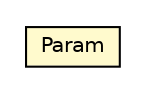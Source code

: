 #!/usr/local/bin/dot
#
# Class diagram 
# Generated by UMLGraph version R5_6-24-gf6e263 (http://www.umlgraph.org/)
#

digraph G {
	edge [fontname="Helvetica",fontsize=10,labelfontname="Helvetica",labelfontsize=10];
	node [fontname="Helvetica",fontsize=10,shape=plaintext];
	nodesep=0.25;
	ranksep=0.5;
	// io.reinert.requestor.core.uri.Uri.Param
	c87210 [label=<<table title="io.reinert.requestor.core.uri.Uri.Param" border="0" cellborder="1" cellspacing="0" cellpadding="2" port="p" bgcolor="lemonChiffon" href="./Uri.Param.html">
		<tr><td><table border="0" cellspacing="0" cellpadding="1">
<tr><td align="center" balign="center"> Param </td></tr>
		</table></td></tr>
		</table>>, URL="./Uri.Param.html", fontname="Helvetica", fontcolor="black", fontsize=10.0];
}

